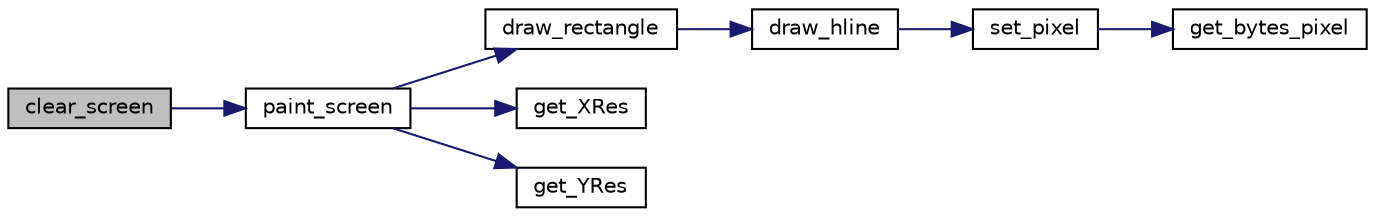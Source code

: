 digraph "clear_screen"
{
 // LATEX_PDF_SIZE
  edge [fontname="Helvetica",fontsize="10",labelfontname="Helvetica",labelfontsize="10"];
  node [fontname="Helvetica",fontsize="10",shape=record];
  rankdir="LR";
  Node1 [label="clear_screen",height=0.2,width=0.4,color="black", fillcolor="grey75", style="filled", fontcolor="black",tooltip=" "];
  Node1 -> Node2 [color="midnightblue",fontsize="10",style="solid",fontname="Helvetica"];
  Node2 [label="paint_screen",height=0.2,width=0.4,color="black", fillcolor="white", style="filled",URL="$graphics_8c.html#a1430d88a17cc33c0fb2a40dd6a4aaabc",tooltip=" "];
  Node2 -> Node3 [color="midnightblue",fontsize="10",style="solid",fontname="Helvetica"];
  Node3 [label="draw_rectangle",height=0.2,width=0.4,color="black", fillcolor="white", style="filled",URL="$graphics_8c.html#a31178cc71e7af0d6045707842517b225",tooltip=" "];
  Node3 -> Node4 [color="midnightblue",fontsize="10",style="solid",fontname="Helvetica"];
  Node4 [label="draw_hline",height=0.2,width=0.4,color="black", fillcolor="white", style="filled",URL="$graphics_8c.html#abfbedb6c93fc8eb59745694ce8e19e14",tooltip=" "];
  Node4 -> Node5 [color="midnightblue",fontsize="10",style="solid",fontname="Helvetica"];
  Node5 [label="set_pixel",height=0.2,width=0.4,color="black", fillcolor="white", style="filled",URL="$graphics_8c.html#ab202e9acd2a0826e183d01a13930d5d6",tooltip=" "];
  Node5 -> Node6 [color="midnightblue",fontsize="10",style="solid",fontname="Helvetica"];
  Node6 [label="get_bytes_pixel",height=0.2,width=0.4,color="black", fillcolor="white", style="filled",URL="$graphics_8c.html#afa7636d40c82e2b1a63585e2ad8138ff",tooltip=" "];
  Node2 -> Node7 [color="midnightblue",fontsize="10",style="solid",fontname="Helvetica"];
  Node7 [label="get_XRes",height=0.2,width=0.4,color="black", fillcolor="white", style="filled",URL="$graphics_8c.html#a1e78ad9ed25b03687bc0b0d06b3957e4",tooltip=" "];
  Node2 -> Node8 [color="midnightblue",fontsize="10",style="solid",fontname="Helvetica"];
  Node8 [label="get_YRes",height=0.2,width=0.4,color="black", fillcolor="white", style="filled",URL="$graphics_8c.html#aff98c1ed5146900037a3747de30f6a79",tooltip=" "];
}
